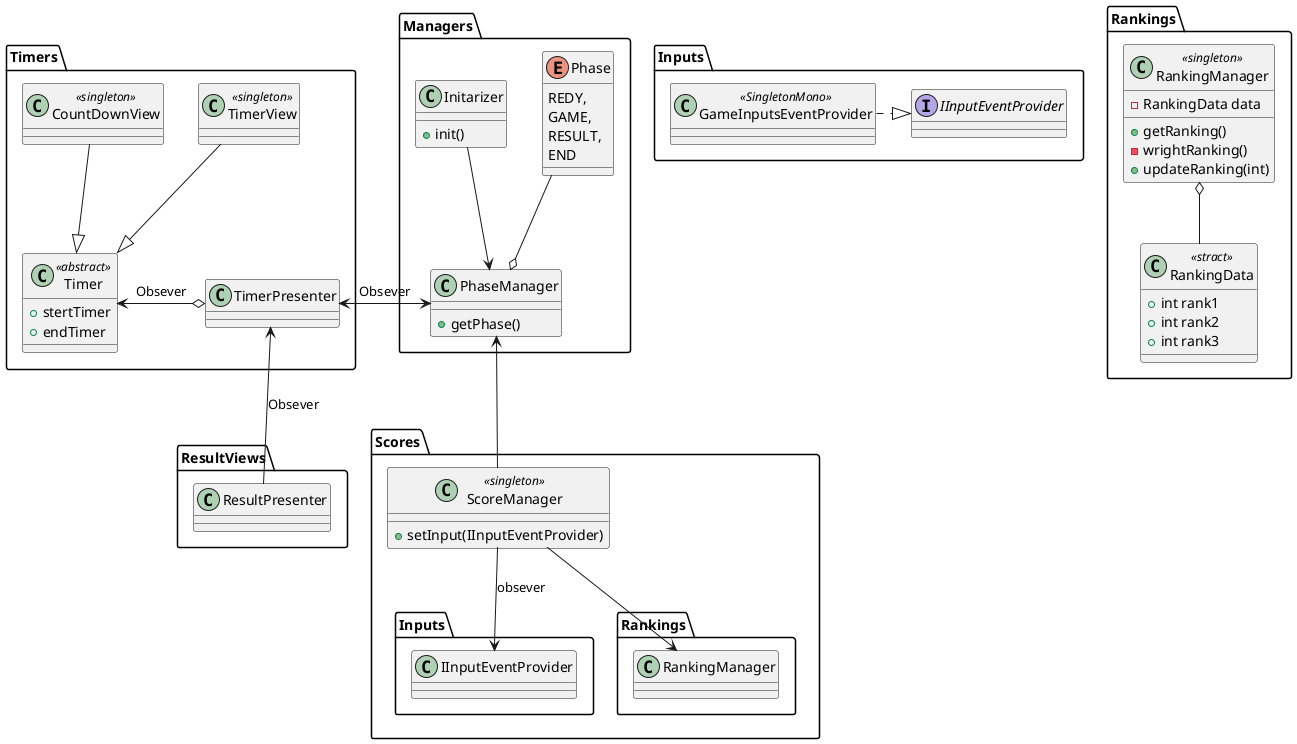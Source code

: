 @startuml GameSceneクラス図

namespace Managers{
    enum Phase{
        REDY,
        GAME,
        RESULT,
        END
    }

    class PhaseManager{
        +getPhase()
    }

    class Initarizer{
        +init()
    }

    Phase --o PhaseManager
    Initarizer --> PhaseManager
}


namespace Scores{

    class ScoreManager<<singleton>>{
        +setInput(IInputEventProvider)
    }

    ScoreManager --> Inputs.IInputEventProvider:obsever

    ScoreManager --> Rankings.RankingManager
    ScoreManager -up-> Managers.PhaseManager
}


namespace Timers{
    class TimerPresenter{

    }

    class TimerView<<singleton>>{

    }
    class CountDownView<<singleton>>{

    }

    class Timer<<abstract>>{
        +stertTimer
        +endTimer
    }

    TimerView --|> Timer
    CountDownView --|> Timer

    TimerPresenter <-right-> Managers.PhaseManager:Obsever
    TimerPresenter o-left-> Timer:Obsever

}


namespace Inputs{
    class GameInputsEventProvider<<SingletonMono>>{

    }

    interface IInputEventProvider{
    }

    GameInputsEventProvider .right.|> IInputEventProvider
}


namespace Rankings{
    class RankingManager <<singleton>>{
        -RankingData data
        +getRanking()
        -wrightRanking()
        +updateRanking(int)
    }

    class RankingData<<stract>>{
        +int rank1
        +int rank2
        +int rank3
    }

    RankingManager o-- RankingData 
}

namespace ResultViews{
    Class ResultPresenter{

    }    

    ResultPresenter -up-> Timers.TimerPresenter:Obsever
}

@enduml